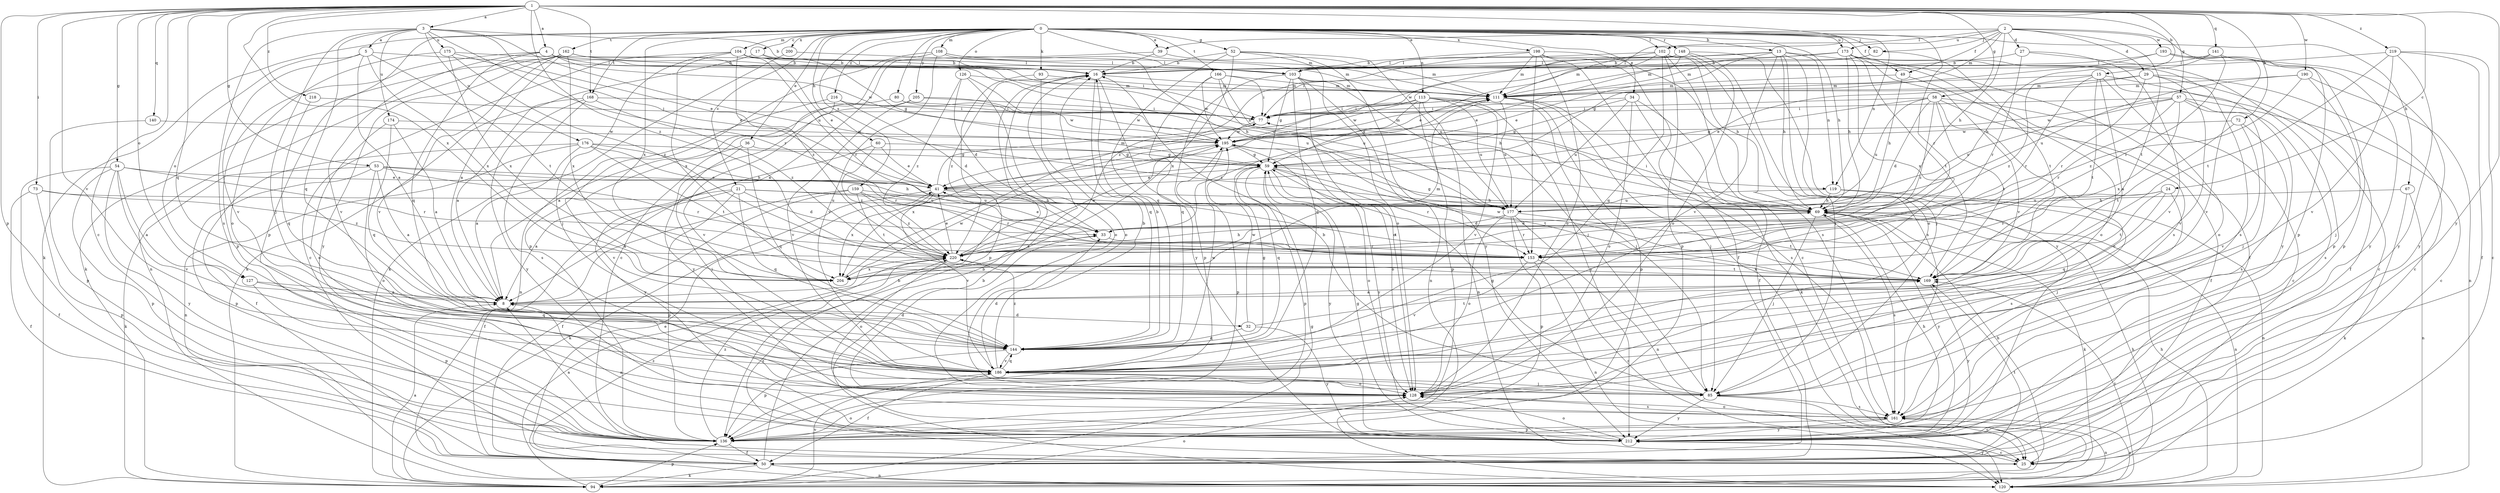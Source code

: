 strict digraph  {
0;
1;
2;
3;
4;
5;
8;
13;
15;
16;
17;
21;
24;
25;
27;
29;
32;
33;
34;
36;
39;
41;
49;
50;
52;
53;
54;
57;
58;
59;
60;
67;
69;
72;
73;
77;
80;
82;
85;
93;
94;
102;
103;
104;
108;
111;
113;
119;
120;
126;
127;
128;
136;
140;
141;
144;
148;
153;
159;
161;
162;
166;
168;
169;
173;
174;
175;
176;
177;
186;
190;
193;
195;
198;
200;
204;
205;
212;
216;
218;
219;
220;
0 -> 13  [label=b];
0 -> 17  [label=c];
0 -> 21  [label=c];
0 -> 34  [label=e];
0 -> 36  [label=e];
0 -> 39  [label=e];
0 -> 49  [label=f];
0 -> 52  [label=g];
0 -> 60  [label=h];
0 -> 67  [label=h];
0 -> 69  [label=h];
0 -> 80  [label=j];
0 -> 82  [label=j];
0 -> 93  [label=k];
0 -> 94  [label=k];
0 -> 102  [label=l];
0 -> 104  [label=m];
0 -> 108  [label=m];
0 -> 111  [label=m];
0 -> 113  [label=n];
0 -> 119  [label=n];
0 -> 126  [label=o];
0 -> 136  [label=p];
0 -> 148  [label=r];
0 -> 153  [label=r];
0 -> 159  [label=s];
0 -> 162  [label=t];
0 -> 166  [label=t];
0 -> 168  [label=t];
0 -> 173  [label=u];
0 -> 198  [label=x];
0 -> 200  [label=x];
0 -> 204  [label=x];
0 -> 205  [label=y];
0 -> 216  [label=z];
1 -> 3  [label=a];
1 -> 4  [label=a];
1 -> 15  [label=b];
1 -> 24  [label=c];
1 -> 25  [label=c];
1 -> 53  [label=g];
1 -> 54  [label=g];
1 -> 57  [label=g];
1 -> 58  [label=g];
1 -> 72  [label=i];
1 -> 73  [label=i];
1 -> 77  [label=i];
1 -> 127  [label=o];
1 -> 136  [label=p];
1 -> 140  [label=q];
1 -> 141  [label=q];
1 -> 144  [label=q];
1 -> 168  [label=t];
1 -> 186  [label=v];
1 -> 190  [label=w];
1 -> 204  [label=x];
1 -> 212  [label=y];
1 -> 218  [label=z];
1 -> 219  [label=z];
1 -> 220  [label=z];
2 -> 27  [label=d];
2 -> 29  [label=d];
2 -> 39  [label=e];
2 -> 49  [label=f];
2 -> 69  [label=h];
2 -> 82  [label=j];
2 -> 102  [label=l];
2 -> 111  [label=m];
2 -> 136  [label=p];
2 -> 169  [label=t];
2 -> 173  [label=u];
2 -> 193  [label=w];
3 -> 5  [label=a];
3 -> 16  [label=b];
3 -> 41  [label=e];
3 -> 85  [label=j];
3 -> 144  [label=q];
3 -> 153  [label=r];
3 -> 161  [label=s];
3 -> 174  [label=u];
3 -> 175  [label=u];
3 -> 176  [label=u];
3 -> 177  [label=u];
4 -> 16  [label=b];
4 -> 69  [label=h];
4 -> 119  [label=n];
4 -> 136  [label=p];
4 -> 144  [label=q];
4 -> 186  [label=v];
4 -> 195  [label=w];
5 -> 8  [label=a];
5 -> 103  [label=l];
5 -> 127  [label=o];
5 -> 169  [label=t];
5 -> 186  [label=v];
5 -> 204  [label=x];
8 -> 32  [label=d];
8 -> 195  [label=w];
13 -> 16  [label=b];
13 -> 41  [label=e];
13 -> 69  [label=h];
13 -> 77  [label=i];
13 -> 85  [label=j];
13 -> 119  [label=n];
13 -> 128  [label=o];
13 -> 161  [label=s];
13 -> 186  [label=v];
15 -> 8  [label=a];
15 -> 25  [label=c];
15 -> 111  [label=m];
15 -> 128  [label=o];
15 -> 153  [label=r];
15 -> 169  [label=t];
15 -> 220  [label=z];
16 -> 111  [label=m];
16 -> 144  [label=q];
16 -> 212  [label=y];
16 -> 220  [label=z];
17 -> 16  [label=b];
17 -> 59  [label=g];
17 -> 94  [label=k];
21 -> 8  [label=a];
21 -> 33  [label=d];
21 -> 50  [label=f];
21 -> 69  [label=h];
21 -> 136  [label=p];
21 -> 144  [label=q];
21 -> 177  [label=u];
24 -> 85  [label=j];
24 -> 144  [label=q];
24 -> 153  [label=r];
24 -> 169  [label=t];
24 -> 177  [label=u];
25 -> 69  [label=h];
25 -> 212  [label=y];
25 -> 220  [label=z];
27 -> 16  [label=b];
27 -> 136  [label=p];
27 -> 153  [label=r];
27 -> 186  [label=v];
29 -> 25  [label=c];
29 -> 41  [label=e];
29 -> 50  [label=f];
29 -> 111  [label=m];
29 -> 153  [label=r];
29 -> 186  [label=v];
32 -> 144  [label=q];
32 -> 169  [label=t];
32 -> 195  [label=w];
32 -> 212  [label=y];
33 -> 41  [label=e];
33 -> 153  [label=r];
33 -> 220  [label=z];
34 -> 50  [label=f];
34 -> 59  [label=g];
34 -> 77  [label=i];
34 -> 94  [label=k];
34 -> 128  [label=o];
34 -> 177  [label=u];
36 -> 59  [label=g];
36 -> 85  [label=j];
36 -> 144  [label=q];
36 -> 186  [label=v];
39 -> 8  [label=a];
39 -> 16  [label=b];
39 -> 111  [label=m];
41 -> 69  [label=h];
41 -> 94  [label=k];
41 -> 111  [label=m];
41 -> 169  [label=t];
41 -> 186  [label=v];
41 -> 204  [label=x];
49 -> 69  [label=h];
49 -> 111  [label=m];
49 -> 128  [label=o];
50 -> 16  [label=b];
50 -> 41  [label=e];
50 -> 94  [label=k];
50 -> 120  [label=n];
50 -> 169  [label=t];
50 -> 220  [label=z];
52 -> 16  [label=b];
52 -> 128  [label=o];
52 -> 144  [label=q];
52 -> 177  [label=u];
52 -> 204  [label=x];
52 -> 212  [label=y];
53 -> 8  [label=a];
53 -> 41  [label=e];
53 -> 69  [label=h];
53 -> 94  [label=k];
53 -> 128  [label=o];
53 -> 136  [label=p];
53 -> 153  [label=r];
54 -> 8  [label=a];
54 -> 41  [label=e];
54 -> 50  [label=f];
54 -> 136  [label=p];
54 -> 153  [label=r];
54 -> 186  [label=v];
54 -> 212  [label=y];
57 -> 25  [label=c];
57 -> 77  [label=i];
57 -> 85  [label=j];
57 -> 153  [label=r];
57 -> 161  [label=s];
57 -> 177  [label=u];
57 -> 195  [label=w];
57 -> 204  [label=x];
58 -> 25  [label=c];
58 -> 33  [label=d];
58 -> 50  [label=f];
58 -> 59  [label=g];
58 -> 77  [label=i];
58 -> 128  [label=o];
58 -> 169  [label=t];
58 -> 177  [label=u];
58 -> 220  [label=z];
59 -> 41  [label=e];
59 -> 128  [label=o];
59 -> 136  [label=p];
59 -> 144  [label=q];
59 -> 153  [label=r];
59 -> 169  [label=t];
59 -> 212  [label=y];
60 -> 41  [label=e];
60 -> 59  [label=g];
60 -> 212  [label=y];
60 -> 220  [label=z];
67 -> 69  [label=h];
67 -> 94  [label=k];
67 -> 120  [label=n];
69 -> 33  [label=d];
69 -> 59  [label=g];
69 -> 77  [label=i];
69 -> 85  [label=j];
69 -> 94  [label=k];
69 -> 120  [label=n];
69 -> 161  [label=s];
69 -> 212  [label=y];
72 -> 161  [label=s];
72 -> 169  [label=t];
72 -> 186  [label=v];
72 -> 195  [label=w];
73 -> 50  [label=f];
73 -> 136  [label=p];
73 -> 177  [label=u];
73 -> 220  [label=z];
77 -> 195  [label=w];
80 -> 8  [label=a];
80 -> 77  [label=i];
80 -> 195  [label=w];
82 -> 16  [label=b];
82 -> 111  [label=m];
82 -> 169  [label=t];
85 -> 16  [label=b];
85 -> 25  [label=c];
85 -> 59  [label=g];
85 -> 161  [label=s];
85 -> 212  [label=y];
93 -> 111  [label=m];
93 -> 128  [label=o];
93 -> 136  [label=p];
94 -> 8  [label=a];
94 -> 16  [label=b];
94 -> 59  [label=g];
94 -> 69  [label=h];
94 -> 128  [label=o];
94 -> 136  [label=p];
94 -> 186  [label=v];
102 -> 25  [label=c];
102 -> 41  [label=e];
102 -> 69  [label=h];
102 -> 85  [label=j];
102 -> 103  [label=l];
102 -> 111  [label=m];
102 -> 136  [label=p];
102 -> 144  [label=q];
103 -> 59  [label=g];
103 -> 85  [label=j];
103 -> 111  [label=m];
103 -> 120  [label=n];
103 -> 128  [label=o];
103 -> 136  [label=p];
103 -> 144  [label=q];
104 -> 16  [label=b];
104 -> 25  [label=c];
104 -> 41  [label=e];
104 -> 85  [label=j];
104 -> 103  [label=l];
104 -> 153  [label=r];
104 -> 204  [label=x];
104 -> 220  [label=z];
108 -> 25  [label=c];
108 -> 103  [label=l];
108 -> 111  [label=m];
108 -> 136  [label=p];
108 -> 177  [label=u];
108 -> 186  [label=v];
111 -> 77  [label=i];
111 -> 85  [label=j];
111 -> 136  [label=p];
111 -> 161  [label=s];
111 -> 177  [label=u];
111 -> 220  [label=z];
113 -> 59  [label=g];
113 -> 77  [label=i];
113 -> 85  [label=j];
113 -> 120  [label=n];
113 -> 136  [label=p];
113 -> 177  [label=u];
113 -> 186  [label=v];
113 -> 195  [label=w];
113 -> 212  [label=y];
119 -> 69  [label=h];
119 -> 120  [label=n];
119 -> 161  [label=s];
119 -> 177  [label=u];
120 -> 16  [label=b];
120 -> 69  [label=h];
120 -> 161  [label=s];
120 -> 169  [label=t];
126 -> 33  [label=d];
126 -> 111  [label=m];
126 -> 128  [label=o];
126 -> 177  [label=u];
126 -> 220  [label=z];
127 -> 8  [label=a];
127 -> 136  [label=p];
127 -> 144  [label=q];
128 -> 33  [label=d];
128 -> 161  [label=s];
136 -> 8  [label=a];
136 -> 50  [label=f];
136 -> 128  [label=o];
136 -> 220  [label=z];
140 -> 136  [label=p];
140 -> 195  [label=w];
141 -> 69  [label=h];
141 -> 103  [label=l];
141 -> 153  [label=r];
141 -> 212  [label=y];
144 -> 16  [label=b];
144 -> 59  [label=g];
144 -> 136  [label=p];
144 -> 186  [label=v];
144 -> 220  [label=z];
148 -> 41  [label=e];
148 -> 103  [label=l];
148 -> 128  [label=o];
148 -> 161  [label=s];
148 -> 195  [label=w];
148 -> 212  [label=y];
153 -> 25  [label=c];
153 -> 120  [label=n];
153 -> 186  [label=v];
159 -> 8  [label=a];
159 -> 50  [label=f];
159 -> 153  [label=r];
159 -> 169  [label=t];
159 -> 177  [label=u];
159 -> 220  [label=z];
161 -> 120  [label=n];
161 -> 128  [label=o];
161 -> 136  [label=p];
161 -> 212  [label=y];
162 -> 8  [label=a];
162 -> 16  [label=b];
162 -> 77  [label=i];
162 -> 94  [label=k];
162 -> 120  [label=n];
162 -> 186  [label=v];
162 -> 204  [label=x];
162 -> 212  [label=y];
166 -> 69  [label=h];
166 -> 77  [label=i];
166 -> 111  [label=m];
166 -> 144  [label=q];
166 -> 177  [label=u];
166 -> 195  [label=w];
168 -> 8  [label=a];
168 -> 77  [label=i];
168 -> 161  [label=s];
168 -> 212  [label=y];
168 -> 220  [label=z];
169 -> 8  [label=a];
169 -> 195  [label=w];
169 -> 212  [label=y];
173 -> 16  [label=b];
173 -> 50  [label=f];
173 -> 69  [label=h];
173 -> 111  [label=m];
173 -> 161  [label=s];
173 -> 169  [label=t];
173 -> 186  [label=v];
173 -> 204  [label=x];
173 -> 212  [label=y];
174 -> 8  [label=a];
174 -> 128  [label=o];
174 -> 144  [label=q];
174 -> 195  [label=w];
175 -> 41  [label=e];
175 -> 103  [label=l];
175 -> 128  [label=o];
175 -> 204  [label=x];
175 -> 220  [label=z];
176 -> 8  [label=a];
176 -> 50  [label=f];
176 -> 59  [label=g];
176 -> 69  [label=h];
176 -> 120  [label=n];
176 -> 153  [label=r];
176 -> 169  [label=t];
177 -> 33  [label=d];
177 -> 120  [label=n];
177 -> 128  [label=o];
177 -> 136  [label=p];
177 -> 153  [label=r];
177 -> 169  [label=t];
186 -> 16  [label=b];
186 -> 33  [label=d];
186 -> 50  [label=f];
186 -> 85  [label=j];
186 -> 128  [label=o];
186 -> 144  [label=q];
186 -> 195  [label=w];
190 -> 85  [label=j];
190 -> 111  [label=m];
190 -> 120  [label=n];
190 -> 177  [label=u];
190 -> 220  [label=z];
193 -> 59  [label=g];
193 -> 103  [label=l];
193 -> 136  [label=p];
193 -> 186  [label=v];
193 -> 212  [label=y];
195 -> 59  [label=g];
195 -> 111  [label=m];
195 -> 128  [label=o];
195 -> 136  [label=p];
195 -> 204  [label=x];
195 -> 212  [label=y];
198 -> 50  [label=f];
198 -> 94  [label=k];
198 -> 103  [label=l];
198 -> 111  [label=m];
198 -> 128  [label=o];
198 -> 153  [label=r];
198 -> 161  [label=s];
198 -> 220  [label=z];
200 -> 94  [label=k];
200 -> 103  [label=l];
204 -> 77  [label=i];
204 -> 111  [label=m];
205 -> 77  [label=i];
205 -> 186  [label=v];
205 -> 195  [label=w];
205 -> 212  [label=y];
212 -> 8  [label=a];
212 -> 25  [label=c];
212 -> 59  [label=g];
212 -> 69  [label=h];
212 -> 128  [label=o];
216 -> 33  [label=d];
216 -> 77  [label=i];
216 -> 120  [label=n];
216 -> 186  [label=v];
218 -> 77  [label=i];
218 -> 144  [label=q];
219 -> 16  [label=b];
219 -> 25  [label=c];
219 -> 50  [label=f];
219 -> 169  [label=t];
219 -> 186  [label=v];
219 -> 212  [label=y];
220 -> 41  [label=e];
220 -> 69  [label=h];
220 -> 128  [label=o];
220 -> 169  [label=t];
220 -> 195  [label=w];
220 -> 204  [label=x];
}
